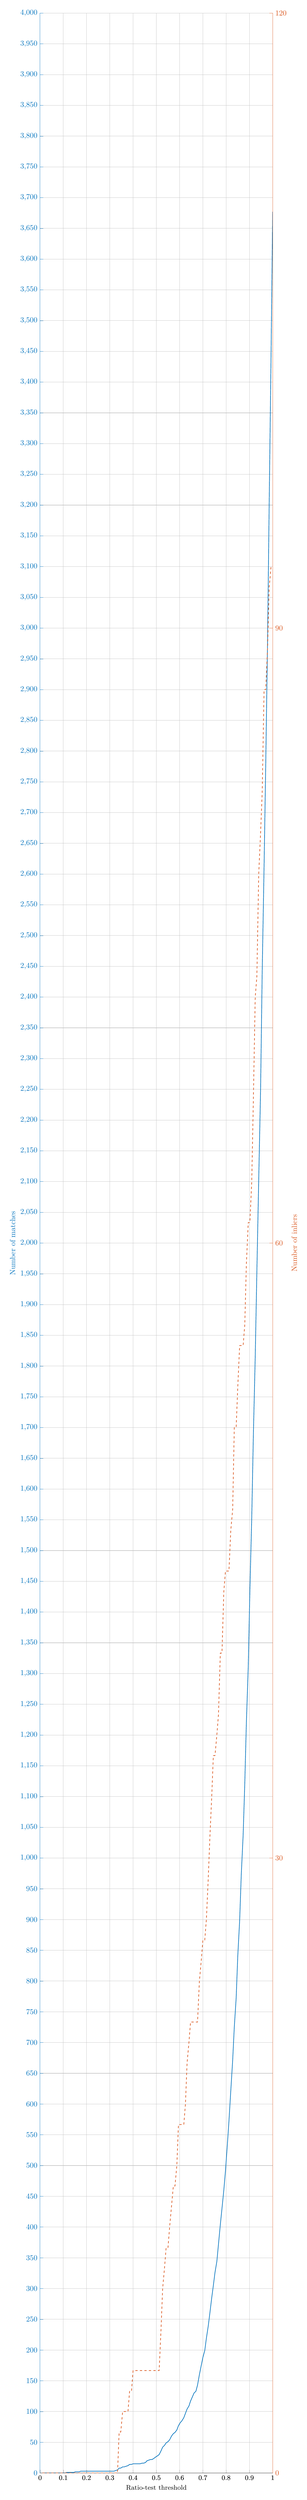 % This file was created by matlab2tikz.
%
%The latest updates can be retrieved from
%  http://www.mathworks.com/matlabcentral/fileexchange/22022-matlab2tikz-matlab2tikz
%where you can also make suggestions and rate matlab2tikz.
%
\definecolor{mycolor1}{rgb}{0.0,0.447,0.741}%
\definecolor{mycolor2}{rgb}{0.85,0.325,0.098}%
%
\begin{tikzpicture}

\begin{axis}[%
width=.9\linewidth,
height=.2\textheight,
scale only axis,
grid = major,
xmin=0,
xmax=1,
tick label style={font=\small},
xlabel style={font=\color{white!15!black}, font=\small},
xlabel={Ratio-test threshold},
%separate axis lines,
every outer y axis line/.append style={mycolor1},
every y tick label/.append style={font=\color{mycolor1}},
every y tick/.append style={mycolor1},
label style={font=\small},
tick label style={font=\small},
ymin=0,
ymax=4000,
ytick pos=left,
tick label style={font=\small},
%ytick={ 0, 500, 1000 , 1500, 2000, 2500, 3000, 3500, 4000},
ylabel style={font=\color{mycolor1}},
ylabel={Number of matches},
%label style={font=\small},
tick label style={font=\small},
axis x line*=bottom,
axis y line*=left,
]
\addplot [color=mycolor1, thick, forget plot]
  table[row sep=crcr]{%
0.01	0\\
0.018	0\\
0.025	0\\
0.033	0\\
0.04	0\\
0.048	0\\
0.055	0\\
0.062	0\\
0.07	0\\
0.077	0\\
0.085	0\\
0.092	0\\
0.1	0\\
0.107	0\\
0.115	1\\
0.122	1\\
0.13	1\\
0.138	1\\
0.145	1\\
0.152	2\\
0.16	2\\
0.168	2\\
0.175	3\\
0.182	3\\
0.19	3\\
0.198	3\\
0.205	3\\
0.212	3\\
0.22	3\\
0.228	3\\
0.235	3\\
0.242	3\\
0.25	3\\
0.258	3\\
0.265	3\\
0.273	3\\
0.28	3\\
0.287	3\\
0.295	3\\
0.302	3\\
0.31	3\\
0.318	3\\
0.325	4\\
0.333	5\\
0.34	8\\
0.347	8\\
0.355	10\\
0.362	10\\
0.37	11\\
0.378	12\\
0.385	14\\
0.393	14\\
0.4	15\\
0.407	15\\
0.415	15\\
0.422	15\\
0.43	15\\
0.438	16\\
0.445	16\\
0.453	17\\
0.46	20\\
0.468	21\\
0.475	22\\
0.482	22\\
0.49	24\\
0.497	26\\
0.505	28\\
0.512	30\\
0.52	36\\
0.527	42\\
0.535	45\\
0.542	49\\
0.55	51\\
0.557	54\\
0.565	60\\
0.573	64\\
0.58	66\\
0.588	70\\
0.595	77\\
0.603	82\\
0.61	85\\
0.618	90\\
0.625	97\\
0.632	104\\
0.64	109\\
0.647	117\\
0.655	124\\
0.662	130\\
0.67	133\\
0.677	143\\
0.685	160\\
0.693	175\\
0.7	188\\
0.708	199\\
0.715	219\\
0.723	239\\
0.73	260\\
0.738	285\\
0.745	305\\
0.752	326\\
0.76	344\\
0.767	372\\
0.775	404\\
0.782	430\\
0.79	460\\
0.797	491\\
0.805	533\\
0.812	572\\
0.82	622\\
0.828	671\\
0.835	725\\
0.843	772\\
0.85	841\\
0.858	898\\
0.865	973\\
0.873	1037\\
0.88	1120\\
0.887	1221\\
0.895	1311\\
0.902	1435\\
0.91	1553\\
0.917	1688\\
0.925	1815\\
0.932	1953\\
0.94	2103\\
0.948	2249\\
0.955	2442\\
0.963	2612\\
0.97	2774\\
0.978	2979\\
0.985	3202\\
0.993	3442\\
1	3677\\
};
\end{axis}

\begin{axis}[%
width=.9\linewidth,
height=.2\textheight,
scale only axis,
xmin=0,
xmax=1,
tick label style={font=\small},
every outer y axis line/.append style={mycolor2},
every y tick label/.append style={font=\color{mycolor2}},
every y tick/.append style={mycolor2},
ymin=0,
ymax=120,
ytick={0,30,60,90,120},
tick label style={font=\small},
%grid = major,
%ytick={  0,  50, 100},
%ylabel style={font=\color{mycolor2}},
ylabel={Number of inliers},label style={font=\small, \color{mycolor2}},
yticklabel pos=right,
ylabel near ticks,
%label style={font=\small},
%tick label style={font=\small},
ylabel style={font=\small, font=\color{mycolor2}},
axis x line*=bottom,
axis y line*=right,
]
\addplot [color=mycolor2, dashed,thick, forget plot]
  table[row sep=crcr]{%
0.01	0\\
0.018	0\\
0.025	0\\
0.033	0\\
0.04	0\\
0.048	0\\
0.055	0\\
0.062	0\\
0.07	0\\
0.077	0\\
0.085	0\\
0.092	0\\
0.1	0\\
0.107	0\\
0.115	0\\
0.122	0\\
0.13	0\\
0.138	0\\
0.145	0\\
0.152	0\\
0.16	0\\
0.168	0\\
0.175	0\\
0.182	0\\
0.19	0\\
0.198	0\\
0.205	0\\
0.212	0\\
0.22	0\\
0.228	0\\
0.235	0\\
0.242	0\\
0.25	0\\
0.258	0\\
0.265	0\\
0.273	0\\
0.28	0\\
0.287	0\\
0.295	0\\
0.302	0\\
0.31	0\\
0.318	0\\
0.325	0\\
0.333	0\\
0.34	2\\
0.347	2\\
0.355	3\\
0.362	3\\
0.37	3\\
0.378	3\\
0.385	4\\
0.393	4\\
0.4	5\\
0.407	5\\
0.415	5\\
0.422	5\\
0.43	5\\
0.438	5\\
0.445	5\\
0.453	5\\
0.46	5\\
0.468	5\\
0.475	5\\
0.482	5\\
0.49	5\\
0.497	5\\
0.505	5\\
0.512	5\\
0.52	7\\
0.527	9\\
0.535	10\\
0.542	11\\
0.55	11\\
0.557	12\\
0.565	13\\
0.573	14\\
0.58	14\\
0.588	15\\
0.595	17\\
0.603	17\\
0.61	17\\
0.618	17\\
0.625	18\\
0.632	20\\
0.64	21\\
0.647	22\\
0.655	22\\
0.662	22\\
0.67	22\\
0.677	22\\
0.685	24\\
0.693	25\\
0.7	26\\
0.708	26\\
0.715	27\\
0.723	29\\
0.73	31\\
0.738	33\\
0.745	35\\
0.752	35\\
0.76	36\\
0.767	37\\
0.775	40\\
0.782	40\\
0.79	43\\
0.797	44\\
0.805	44\\
0.812	44\\
0.82	46\\
0.828	47\\
0.835	51\\
0.843	51\\
0.85	53\\
0.858	55\\
0.865	55\\
0.873	55\\
0.88	56\\
0.887	59\\
0.895	61\\
0.902	61\\
0.91	63\\
0.917	67\\
0.925	72\\
0.932	73\\
0.94	78\\
0.948	80\\
0.955	82\\
0.963	87\\
0.97	87\\
0.978	89\\
0.985	92\\
0.993	93\\
1	93\\
};
\end{axis}
\end{tikzpicture}%